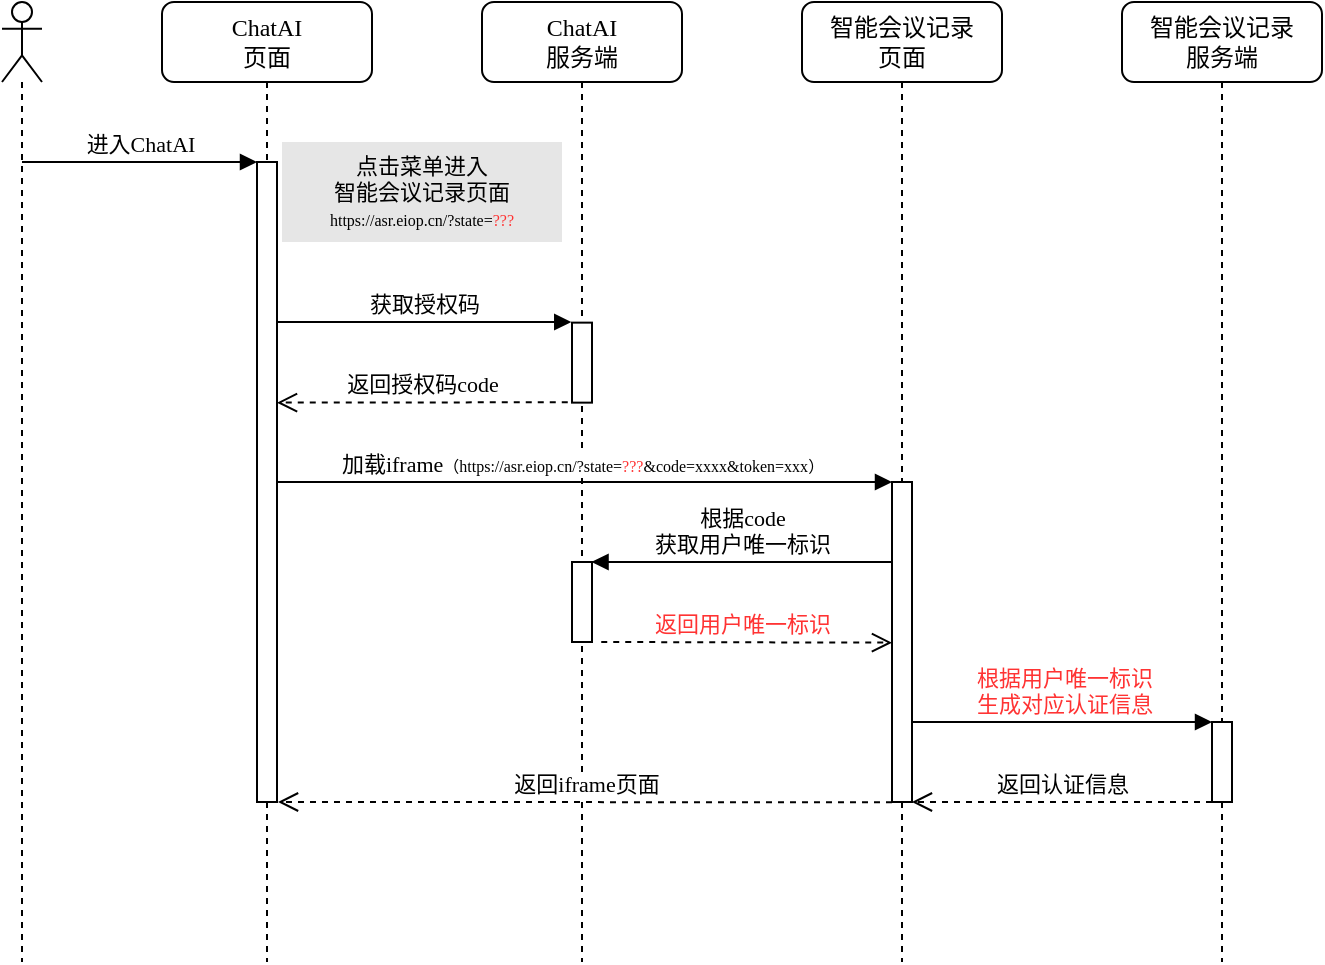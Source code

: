 <mxfile version="24.9.1">
  <diagram name="Page-1" id="13e1069c-82ec-6db2-03f1-153e76fe0fe0">
    <mxGraphModel dx="-23" dy="559" grid="1" gridSize="10" guides="1" tooltips="1" connect="1" arrows="1" fold="1" page="1" pageScale="1" pageWidth="1100" pageHeight="850" background="none" math="0" shadow="0">
      <root>
        <mxCell id="0" />
        <mxCell id="1" parent="0" />
        <mxCell id="c6lgiLywao5NSEoGQn6r-3" value="ChatAI&lt;br&gt;&lt;div&gt;服务端&lt;/div&gt;" style="shape=umlLifeline;perimeter=lifelinePerimeter;whiteSpace=wrap;html=1;container=1;collapsible=0;recursiveResize=0;outlineConnect=0;rounded=1;shadow=0;comic=0;labelBackgroundColor=none;strokeWidth=1;fontFamily=Verdana;fontSize=12;align=center;" parent="1" vertex="1">
          <mxGeometry x="1530" y="80" width="100" height="480" as="geometry" />
        </mxCell>
        <mxCell id="c6lgiLywao5NSEoGQn6r-17" value="" style="html=1;points=[];perimeter=orthogonalPerimeter;rounded=0;shadow=0;comic=0;labelBackgroundColor=none;strokeColor=#000000;strokeWidth=1;fillColor=#FFFFFF;fontFamily=Verdana;fontSize=11;fontColor=#000000;align=center;" parent="c6lgiLywao5NSEoGQn6r-3" vertex="1">
          <mxGeometry x="45" y="160.32" width="10" height="40" as="geometry" />
        </mxCell>
        <mxCell id="c6lgiLywao5NSEoGQn6r-34" value="" style="html=1;points=[];perimeter=orthogonalPerimeter;rounded=0;shadow=0;comic=0;labelBackgroundColor=none;strokeColor=#000000;strokeWidth=1;fillColor=#FFFFFF;fontFamily=Verdana;fontSize=11;fontColor=#000000;align=center;" parent="c6lgiLywao5NSEoGQn6r-3" vertex="1">
          <mxGeometry x="45" y="280" width="10" height="40" as="geometry" />
        </mxCell>
        <mxCell id="c6lgiLywao5NSEoGQn6r-1" value="ChatAI&lt;br&gt;页面" style="shape=umlLifeline;perimeter=lifelinePerimeter;whiteSpace=wrap;html=1;container=1;collapsible=0;recursiveResize=0;outlineConnect=0;rounded=1;shadow=0;comic=0;labelBackgroundColor=none;strokeWidth=1;fontFamily=Verdana;fontSize=12;align=center;" parent="1" vertex="1">
          <mxGeometry x="1370" y="80" width="105" height="480" as="geometry" />
        </mxCell>
        <mxCell id="c6lgiLywao5NSEoGQn6r-23" value="" style="html=1;points=[];perimeter=orthogonalPerimeter;rounded=0;shadow=0;comic=0;labelBackgroundColor=none;strokeColor=#000000;strokeWidth=1;fillColor=#FFFFFF;fontFamily=Verdana;fontSize=12;fontColor=#000000;align=center;" parent="c6lgiLywao5NSEoGQn6r-1" vertex="1">
          <mxGeometry x="47.5" y="80" width="10" height="320" as="geometry" />
        </mxCell>
        <mxCell id="c6lgiLywao5NSEoGQn6r-16" value="进入ChatAI" style="html=1;verticalAlign=bottom;endArrow=block;labelBackgroundColor=none;fontFamily=Verdana;fontSize=11;edgeStyle=elbowEdgeStyle;elbow=vertical;" parent="c6lgiLywao5NSEoGQn6r-1" source="c6lgiLywao5NSEoGQn6r-15" edge="1">
          <mxGeometry relative="1" as="geometry">
            <mxPoint x="-112.833" y="80" as="sourcePoint" />
            <mxPoint x="47.5" y="80" as="targetPoint" />
          </mxGeometry>
        </mxCell>
        <mxCell id="c6lgiLywao5NSEoGQn6r-22" value="加载iframe&lt;span style=&quot;font-size: 8px;&quot;&gt;（https://asr.eiop.cn/?&lt;/span&gt;&lt;span style=&quot;font-size: 8px;&quot;&gt;state=&lt;/span&gt;&lt;font style=&quot;font-size: 8px;&quot; color=&quot;#ff3333&quot;&gt;???&lt;/font&gt;&lt;font style=&quot;font-size: 8px;&quot;&gt;&amp;amp;&lt;/font&gt;&lt;font style=&quot;font-size: 8px;&quot;&gt;code=xxxx&amp;amp;token=xxx&lt;/font&gt;&lt;span style=&quot;font-size: 8px;&quot;&gt;）&lt;/span&gt;" style="html=1;verticalAlign=bottom;endArrow=block;labelBackgroundColor=#FFFFFF;fontFamily=Verdana;fontSize=11;edgeStyle=elbowEdgeStyle;elbow=vertical;entryX=0;entryY=0.001;entryDx=0;entryDy=0;entryPerimeter=0;labelBorderColor=none;" parent="c6lgiLywao5NSEoGQn6r-1" target="c6lgiLywao5NSEoGQn6r-30" edge="1">
          <mxGeometry x="-0.008" relative="1" as="geometry">
            <mxPoint x="57.5" y="240" as="sourcePoint" />
            <mxPoint x="367.0" y="240.32" as="targetPoint" />
            <mxPoint as="offset" />
          </mxGeometry>
        </mxCell>
        <mxCell id="c6lgiLywao5NSEoGQn6r-19" value="返回授权码code" style="html=1;verticalAlign=bottom;endArrow=open;dashed=1;endSize=8;labelBackgroundColor=none;fontFamily=Verdana;fontSize=11;edgeStyle=elbowEdgeStyle;elbow=vertical;exitX=0.038;exitY=0.995;exitDx=0;exitDy=0;exitPerimeter=0;" parent="c6lgiLywao5NSEoGQn6r-1" edge="1">
          <mxGeometry relative="1" as="geometry">
            <mxPoint x="57.5" y="200" as="targetPoint" />
            <Array as="points">
              <mxPoint x="197.5" y="200.32" />
              <mxPoint x="172.5" y="200.32" />
            </Array>
            <mxPoint x="202.88" y="200.12" as="sourcePoint" />
          </mxGeometry>
        </mxCell>
        <mxCell id="c6lgiLywao5NSEoGQn6r-15" value="" style="shape=umlLifeline;perimeter=lifelinePerimeter;whiteSpace=wrap;html=1;container=1;dropTarget=0;collapsible=0;recursiveResize=0;outlineConnect=0;portConstraint=eastwest;newEdgeStyle={&quot;curved&quot;:0,&quot;rounded&quot;:0};participant=umlActor;" parent="1" vertex="1">
          <mxGeometry x="1290" y="80" width="20" height="480" as="geometry" />
        </mxCell>
        <mxCell id="c6lgiLywao5NSEoGQn6r-20" value="&lt;span style=&quot;text-wrap-mode: nowrap;&quot;&gt;智能会议记录&lt;/span&gt;&lt;div&gt;&lt;span style=&quot;text-wrap-mode: nowrap;&quot;&gt;页面&lt;/span&gt;&lt;/div&gt;" style="shape=umlLifeline;perimeter=lifelinePerimeter;whiteSpace=wrap;html=1;container=1;collapsible=0;recursiveResize=0;outlineConnect=0;rounded=1;shadow=0;comic=0;labelBackgroundColor=none;strokeWidth=1;fontFamily=Verdana;fontSize=12;align=center;" parent="1" vertex="1">
          <mxGeometry x="1690" y="80" width="100" height="480" as="geometry" />
        </mxCell>
        <mxCell id="c6lgiLywao5NSEoGQn6r-30" value="" style="html=1;points=[];perimeter=orthogonalPerimeter;rounded=0;shadow=0;comic=0;labelBackgroundColor=none;strokeColor=#000000;strokeWidth=1;fillColor=#FFFFFF;fontFamily=Verdana;fontSize=11;fontColor=#000000;align=center;" parent="c6lgiLywao5NSEoGQn6r-20" vertex="1">
          <mxGeometry x="45" y="240" width="10" height="160" as="geometry" />
        </mxCell>
        <mxCell id="c6lgiLywao5NSEoGQn6r-35" value="&lt;font color=&quot;#ff3333&quot;&gt;返回用户唯一标识&lt;/font&gt;" style="html=1;verticalAlign=bottom;endArrow=open;dashed=1;endSize=8;labelBackgroundColor=none;fontFamily=Verdana;fontSize=11;edgeStyle=elbowEdgeStyle;elbow=vertical;exitX=0.038;exitY=0.995;exitDx=0;exitDy=0;exitPerimeter=0;" parent="c6lgiLywao5NSEoGQn6r-20" edge="1">
          <mxGeometry x="-0.031" relative="1" as="geometry">
            <mxPoint x="45" y="320.12" as="targetPoint" />
            <Array as="points">
              <mxPoint x="14.62" y="320.32" />
              <mxPoint x="39.62" y="320.32" />
            </Array>
            <mxPoint x="-100.38" y="320" as="sourcePoint" />
            <mxPoint as="offset" />
          </mxGeometry>
        </mxCell>
        <mxCell id="c6lgiLywao5NSEoGQn6r-38" value="返回认证信息" style="html=1;verticalAlign=bottom;endArrow=open;dashed=1;endSize=8;labelBackgroundColor=none;fontFamily=Verdana;fontSize=11;elbow=vertical;entryX=0.996;entryY=1;entryDx=0;entryDy=0;entryPerimeter=0;" parent="c6lgiLywao5NSEoGQn6r-20" target="c6lgiLywao5NSEoGQn6r-30" edge="1">
          <mxGeometry relative="1" as="geometry">
            <mxPoint x="110" y="420" as="targetPoint" />
            <mxPoint x="205" y="400" as="sourcePoint" />
          </mxGeometry>
        </mxCell>
        <mxCell id="c6lgiLywao5NSEoGQn6r-41" value="返回iframe页面" style="html=1;verticalAlign=bottom;endArrow=open;dashed=1;endSize=8;labelBackgroundColor=default;fontFamily=Verdana;fontSize=11;elbow=vertical;exitX=0.038;exitY=0.995;exitDx=0;exitDy=0;exitPerimeter=0;" parent="c6lgiLywao5NSEoGQn6r-20" edge="1">
          <mxGeometry x="-0.001" relative="1" as="geometry">
            <mxPoint x="-262" y="400" as="targetPoint" />
            <mxPoint x="45" y="400.12" as="sourcePoint" />
            <mxPoint as="offset" />
          </mxGeometry>
        </mxCell>
        <mxCell id="c6lgiLywao5NSEoGQn6r-24" value="&lt;span style=&quot;font-family: Verdana; text-wrap-mode: nowrap;&quot;&gt;点击菜单进入&lt;/span&gt;&lt;div style=&quot;font-family: Verdana; text-wrap-mode: nowrap;&quot;&gt;智能会议记录页面&lt;/div&gt;&lt;div style=&quot;font-family: Verdana; text-wrap-mode: nowrap;&quot;&gt;&lt;span style=&quot;font-size: 8px;&quot;&gt;https://asr.eiop.cn/?&lt;/span&gt;&lt;span style=&quot;font-size: 8px;&quot;&gt;state=&lt;/span&gt;&lt;font style=&quot;font-size: 8px;&quot; color=&quot;#ff3333&quot;&gt;???&lt;/font&gt;&lt;/div&gt;" style="text;html=1;align=center;verticalAlign=middle;whiteSpace=wrap;rounded=0;fontSize=11;fillColor=#E6E6E6;" parent="1" vertex="1">
          <mxGeometry x="1430" y="150" width="140" height="50" as="geometry" />
        </mxCell>
        <mxCell id="c6lgiLywao5NSEoGQn6r-2" value="获取授权码" style="html=1;verticalAlign=bottom;endArrow=block;labelBackgroundColor=none;fontFamily=Verdana;fontSize=11;edgeStyle=elbowEdgeStyle;elbow=vertical;entryX=-0.037;entryY=-0.008;entryDx=0;entryDy=0;entryPerimeter=0;exitX=0.973;exitY=0.25;exitDx=0;exitDy=0;exitPerimeter=0;" parent="1" source="c6lgiLywao5NSEoGQn6r-23" target="c6lgiLywao5NSEoGQn6r-17" edge="1">
          <mxGeometry relative="1" as="geometry">
            <mxPoint x="1430" y="247" as="sourcePoint" />
            <mxPoint x="1570" y="240.32" as="targetPoint" />
            <Array as="points">
              <mxPoint x="1500" y="240" />
            </Array>
          </mxGeometry>
        </mxCell>
        <mxCell id="c6lgiLywao5NSEoGQn6r-28" value="&lt;span style=&quot;text-wrap-mode: nowrap;&quot;&gt;智能会议记录&lt;/span&gt;&lt;div&gt;&lt;span style=&quot;text-wrap-mode: nowrap;&quot;&gt;服务端&lt;/span&gt;&lt;/div&gt;" style="shape=umlLifeline;perimeter=lifelinePerimeter;whiteSpace=wrap;html=1;container=1;collapsible=0;recursiveResize=0;outlineConnect=0;rounded=1;shadow=0;comic=0;labelBackgroundColor=none;strokeWidth=1;fontFamily=Verdana;fontSize=12;align=center;" parent="1" vertex="1">
          <mxGeometry x="1850" y="80" width="100" height="480" as="geometry" />
        </mxCell>
        <mxCell id="c6lgiLywao5NSEoGQn6r-37" value="&lt;font color=&quot;#ff3333&quot;&gt;根据用户唯一标识&lt;br&gt;生成对应认证信息&lt;/font&gt;" style="html=1;verticalAlign=bottom;endArrow=block;labelBackgroundColor=none;fontFamily=Verdana;fontSize=11;edgeStyle=elbowEdgeStyle;elbow=vertical;entryX=0.001;entryY=0.013;entryDx=0;entryDy=0;entryPerimeter=0;exitX=0.983;exitY=0.285;exitDx=0;exitDy=0;exitPerimeter=0;" parent="c6lgiLywao5NSEoGQn6r-28" target="c6lgiLywao5NSEoGQn6r-39" edge="1">
          <mxGeometry x="0.002" relative="1" as="geometry">
            <mxPoint x="-105" y="360" as="sourcePoint" />
            <mxPoint x="43" y="360" as="targetPoint" />
            <Array as="points">
              <mxPoint x="-30" y="360" />
            </Array>
            <mxPoint as="offset" />
          </mxGeometry>
        </mxCell>
        <mxCell id="c6lgiLywao5NSEoGQn6r-39" value="" style="html=1;points=[];perimeter=orthogonalPerimeter;rounded=0;shadow=0;comic=0;labelBackgroundColor=none;strokeColor=#000000;strokeWidth=1;fillColor=#FFFFFF;fontFamily=Verdana;fontSize=11;fontColor=#000000;align=center;" parent="c6lgiLywao5NSEoGQn6r-28" vertex="1">
          <mxGeometry x="45" y="360" width="10" height="40" as="geometry" />
        </mxCell>
        <mxCell id="c6lgiLywao5NSEoGQn6r-33" value="根据code&lt;br&gt;获取用户唯一标识" style="html=1;verticalAlign=bottom;endArrow=block;labelBackgroundColor=none;fontFamily=Verdana;fontSize=11;edgeStyle=elbowEdgeStyle;elbow=vertical;exitX=0.983;exitY=0.285;exitDx=0;exitDy=0;exitPerimeter=0;entryX=0.977;entryY=-0.01;entryDx=0;entryDy=0;entryPerimeter=0;" parent="1" target="c6lgiLywao5NSEoGQn6r-34" edge="1">
          <mxGeometry x="-0.004" relative="1" as="geometry">
            <mxPoint x="1735" y="360" as="sourcePoint" />
            <mxPoint x="1590" y="360" as="targetPoint" />
            <mxPoint as="offset" />
          </mxGeometry>
        </mxCell>
      </root>
    </mxGraphModel>
  </diagram>
</mxfile>
